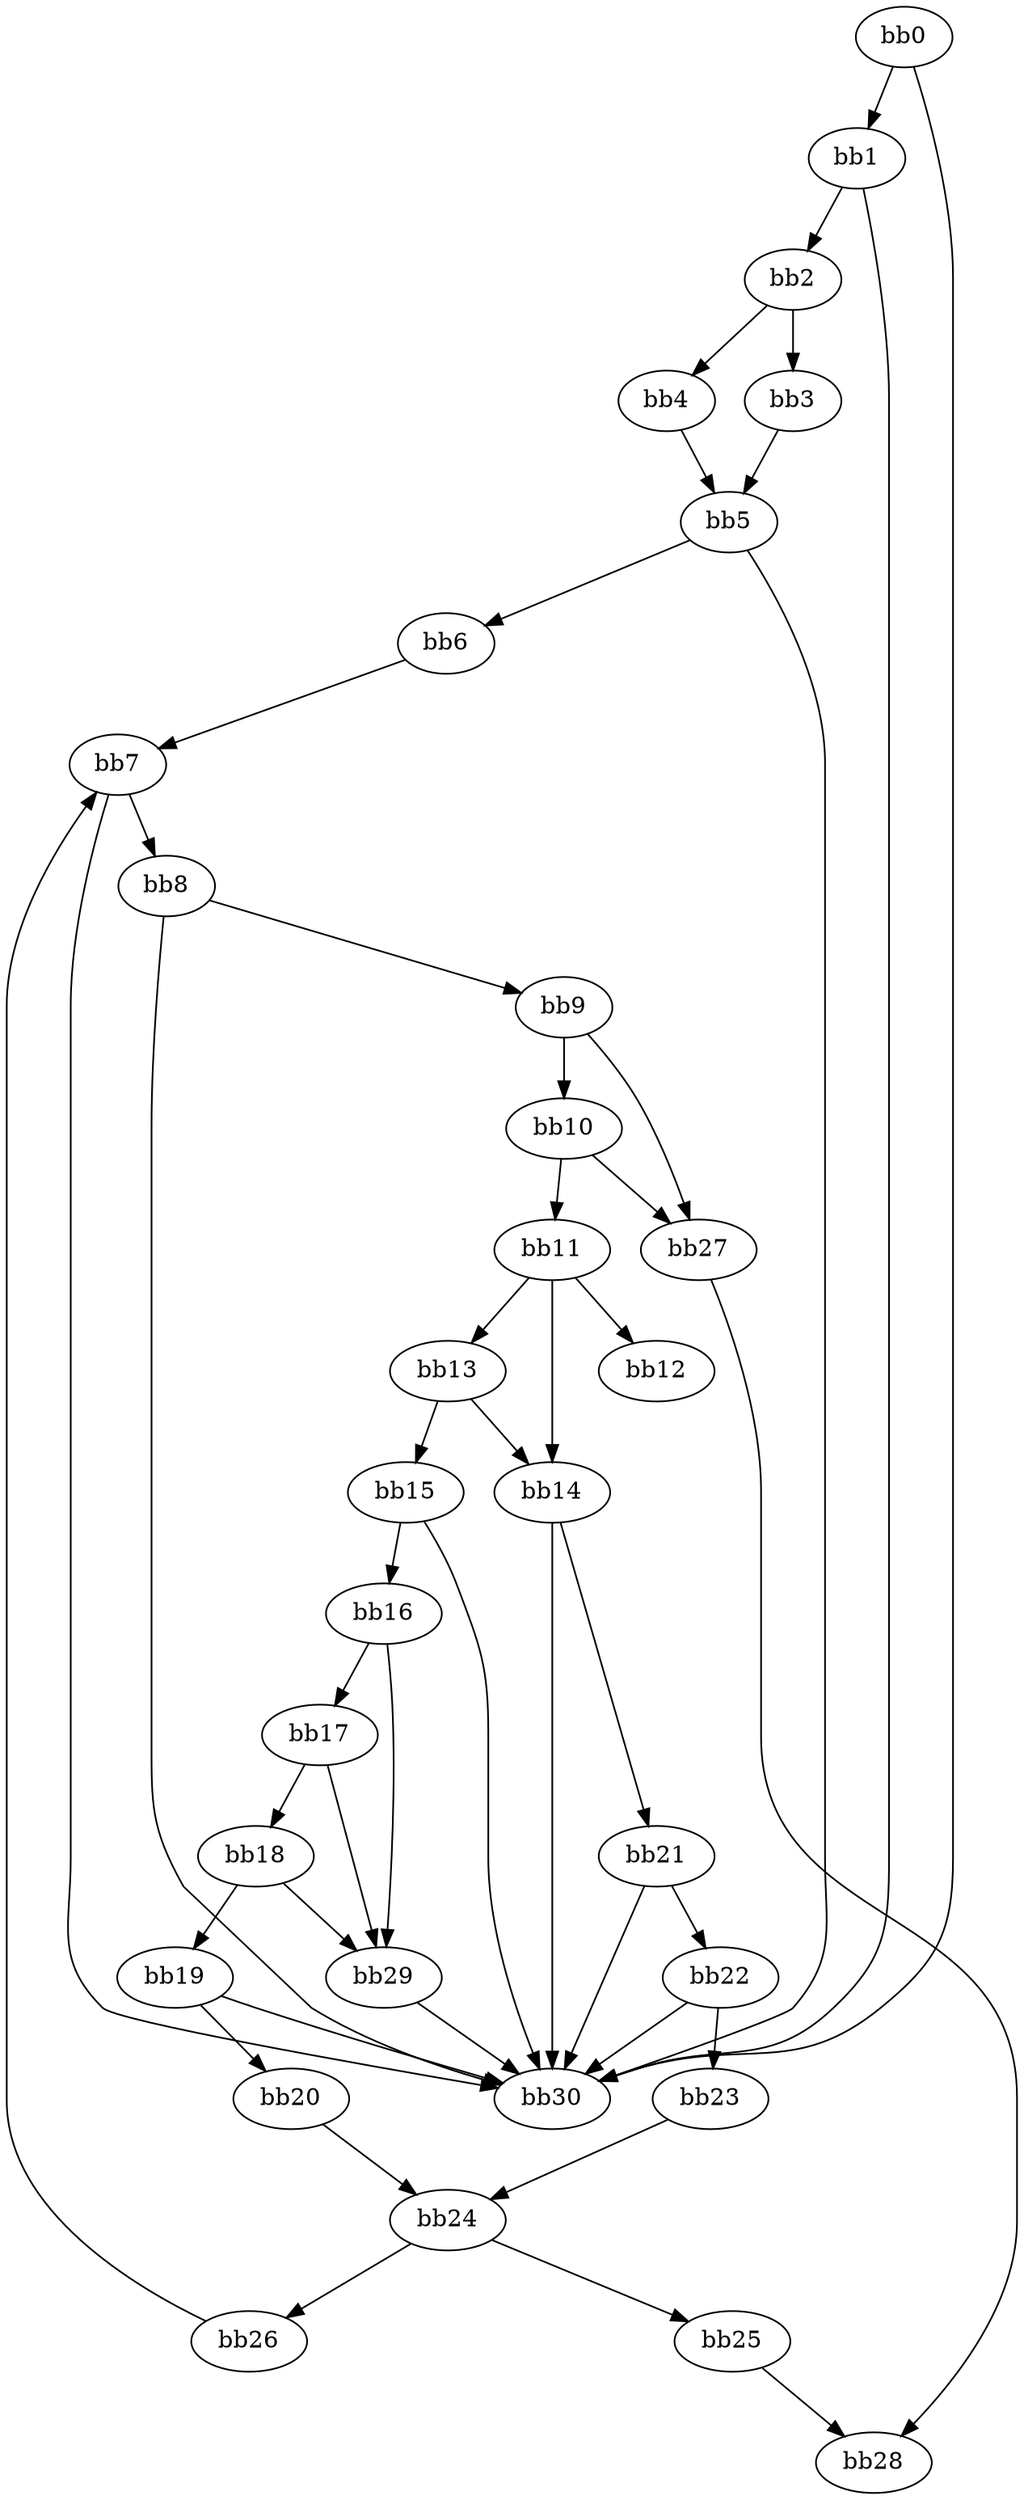 digraph {
    0 [ label = "bb0\l" ]
    1 [ label = "bb1\l" ]
    2 [ label = "bb2\l" ]
    3 [ label = "bb3\l" ]
    4 [ label = "bb4\l" ]
    5 [ label = "bb5\l" ]
    6 [ label = "bb6\l" ]
    7 [ label = "bb7\l" ]
    8 [ label = "bb8\l" ]
    9 [ label = "bb9\l" ]
    10 [ label = "bb10\l" ]
    11 [ label = "bb11\l" ]
    12 [ label = "bb12\l" ]
    13 [ label = "bb13\l" ]
    14 [ label = "bb14\l" ]
    15 [ label = "bb15\l" ]
    16 [ label = "bb16\l" ]
    17 [ label = "bb17\l" ]
    18 [ label = "bb18\l" ]
    19 [ label = "bb19\l" ]
    20 [ label = "bb20\l" ]
    21 [ label = "bb21\l" ]
    22 [ label = "bb22\l" ]
    23 [ label = "bb23\l" ]
    24 [ label = "bb24\l" ]
    25 [ label = "bb25\l" ]
    26 [ label = "bb26\l" ]
    27 [ label = "bb27\l" ]
    28 [ label = "bb28\l" ]
    29 [ label = "bb29\l" ]
    30 [ label = "bb30\l" ]
    0 -> 1 [ ]
    0 -> 30 [ ]
    1 -> 2 [ ]
    1 -> 30 [ ]
    2 -> 3 [ ]
    2 -> 4 [ ]
    3 -> 5 [ ]
    4 -> 5 [ ]
    5 -> 6 [ ]
    5 -> 30 [ ]
    6 -> 7 [ ]
    7 -> 8 [ ]
    7 -> 30 [ ]
    8 -> 9 [ ]
    8 -> 30 [ ]
    9 -> 10 [ ]
    9 -> 27 [ ]
    10 -> 11 [ ]
    10 -> 27 [ ]
    11 -> 12 [ ]
    11 -> 13 [ ]
    11 -> 14 [ ]
    13 -> 14 [ ]
    13 -> 15 [ ]
    14 -> 21 [ ]
    14 -> 30 [ ]
    15 -> 16 [ ]
    15 -> 30 [ ]
    16 -> 17 [ ]
    16 -> 29 [ ]
    17 -> 18 [ ]
    17 -> 29 [ ]
    18 -> 19 [ ]
    18 -> 29 [ ]
    19 -> 20 [ ]
    19 -> 30 [ ]
    20 -> 24 [ ]
    21 -> 22 [ ]
    21 -> 30 [ ]
    22 -> 23 [ ]
    22 -> 30 [ ]
    23 -> 24 [ ]
    24 -> 25 [ ]
    24 -> 26 [ ]
    25 -> 28 [ ]
    26 -> 7 [ ]
    27 -> 28 [ ]
    29 -> 30 [ ]
}

